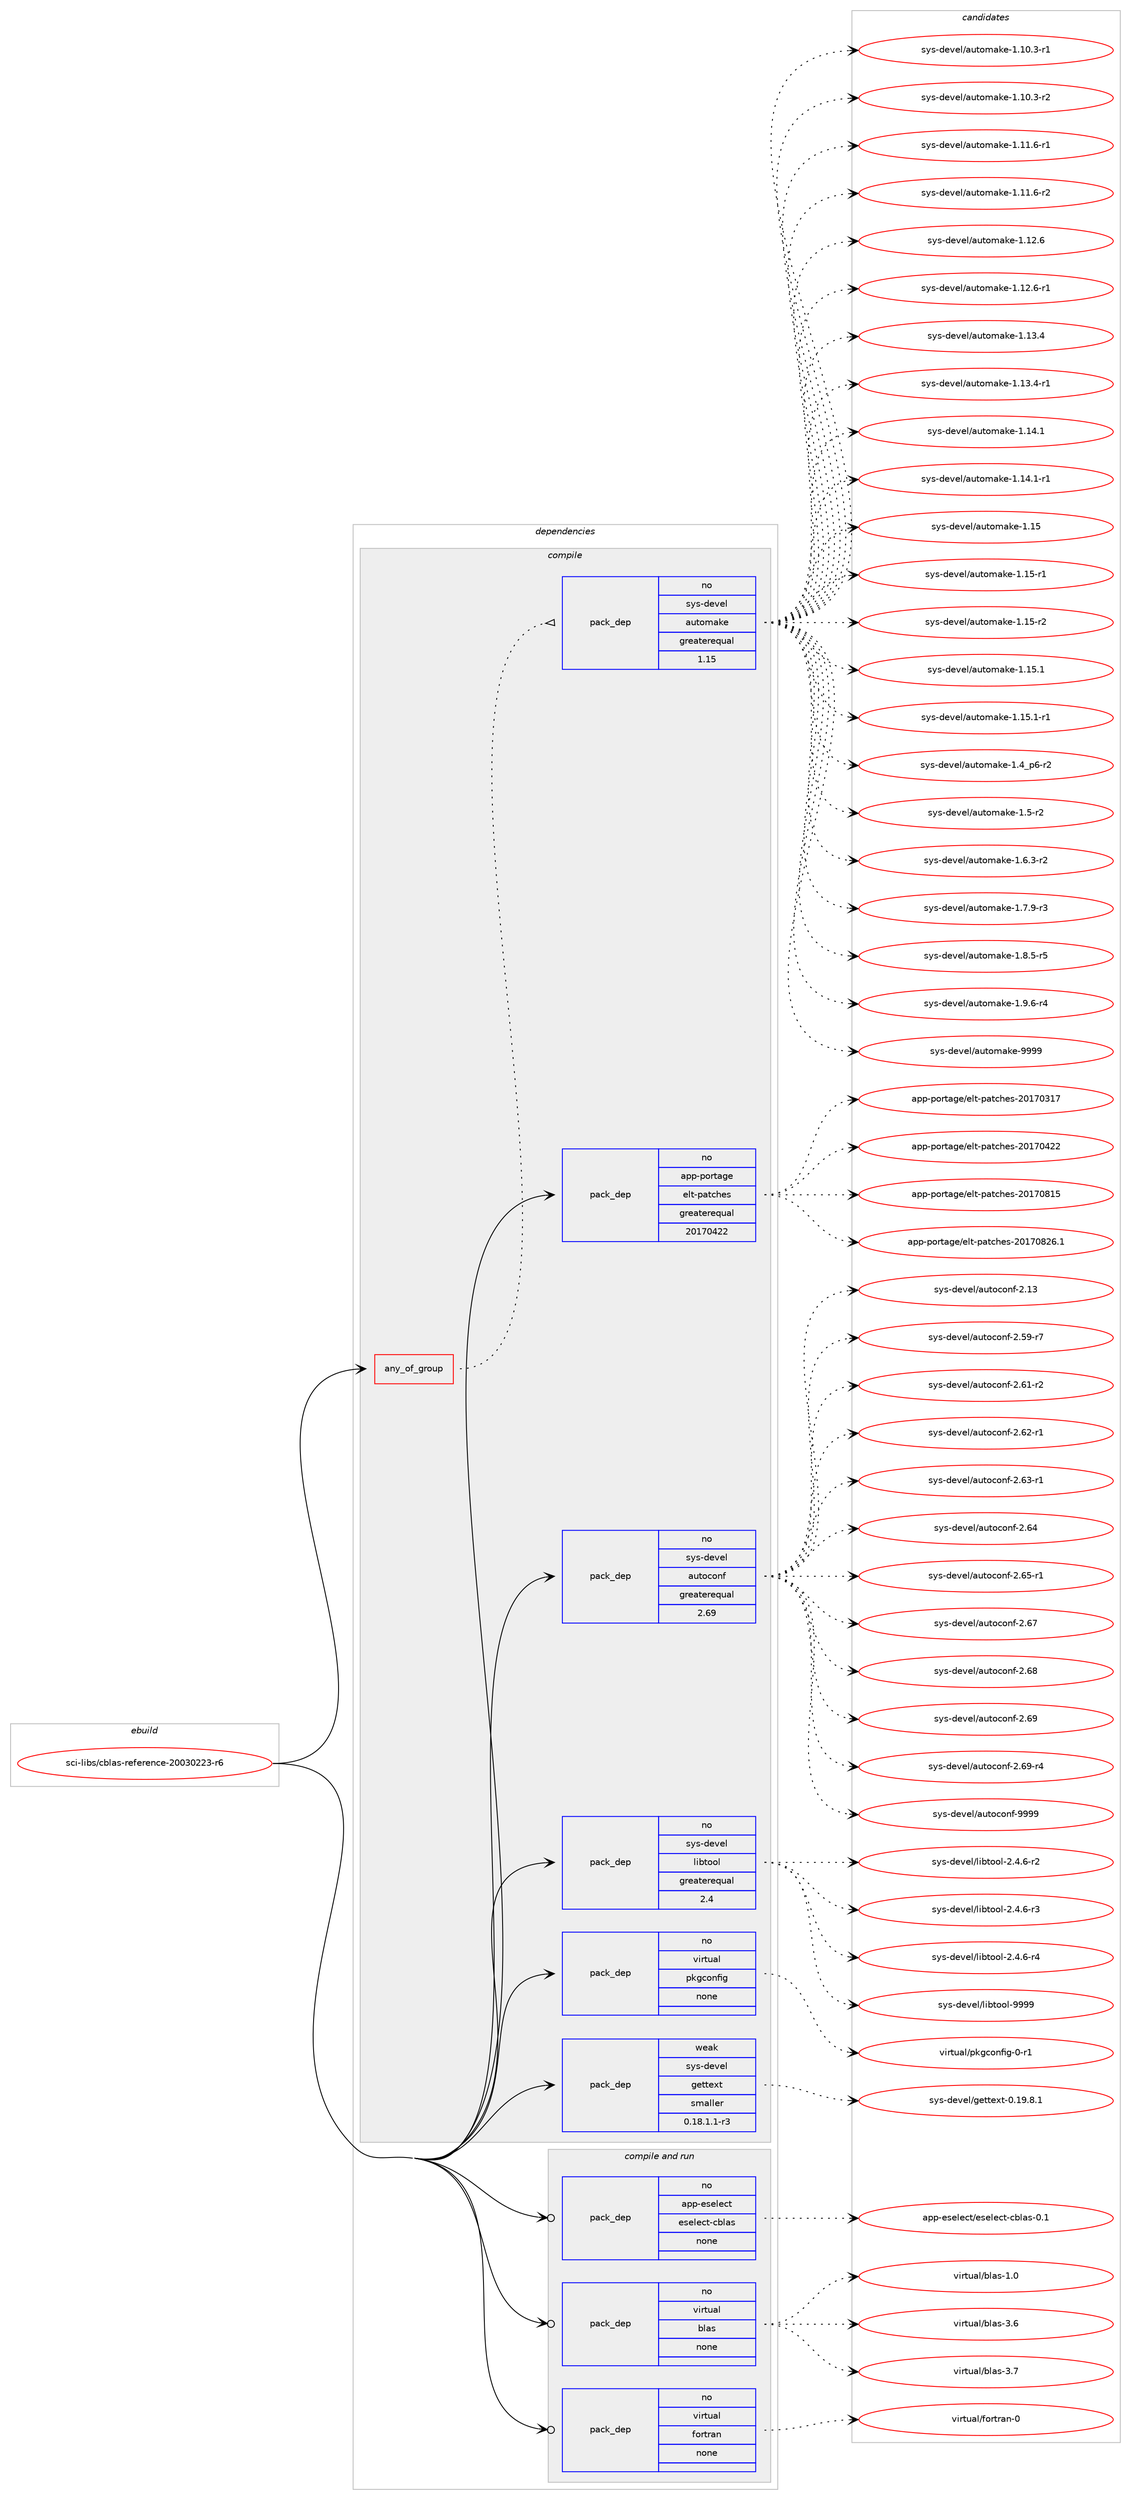 digraph prolog {

# *************
# Graph options
# *************

newrank=true;
concentrate=true;
compound=true;
graph [rankdir=LR,fontname=Helvetica,fontsize=10,ranksep=1.5];#, ranksep=2.5, nodesep=0.2];
edge  [arrowhead=vee];
node  [fontname=Helvetica,fontsize=10];

# **********
# The ebuild
# **********

subgraph cluster_leftcol {
color=gray;
rank=same;
label=<<i>ebuild</i>>;
id [label="sci-libs/cblas-reference-20030223-r6", color=red, width=4, href="../sci-libs/cblas-reference-20030223-r6.svg"];
}

# ****************
# The dependencies
# ****************

subgraph cluster_midcol {
color=gray;
label=<<i>dependencies</i>>;
subgraph cluster_compile {
fillcolor="#eeeeee";
style=filled;
label=<<i>compile</i>>;
subgraph any7587 {
dependency450287 [label=<<TABLE BORDER="0" CELLBORDER="1" CELLSPACING="0" CELLPADDING="4"><TR><TD CELLPADDING="10">any_of_group</TD></TR></TABLE>>, shape=none, color=red];subgraph pack332236 {
dependency450288 [label=<<TABLE BORDER="0" CELLBORDER="1" CELLSPACING="0" CELLPADDING="4" WIDTH="220"><TR><TD ROWSPAN="6" CELLPADDING="30">pack_dep</TD></TR><TR><TD WIDTH="110">no</TD></TR><TR><TD>sys-devel</TD></TR><TR><TD>automake</TD></TR><TR><TD>greaterequal</TD></TR><TR><TD>1.15</TD></TR></TABLE>>, shape=none, color=blue];
}
dependency450287:e -> dependency450288:w [weight=20,style="dotted",arrowhead="oinv"];
}
id:e -> dependency450287:w [weight=20,style="solid",arrowhead="vee"];
subgraph pack332237 {
dependency450289 [label=<<TABLE BORDER="0" CELLBORDER="1" CELLSPACING="0" CELLPADDING="4" WIDTH="220"><TR><TD ROWSPAN="6" CELLPADDING="30">pack_dep</TD></TR><TR><TD WIDTH="110">no</TD></TR><TR><TD>app-portage</TD></TR><TR><TD>elt-patches</TD></TR><TR><TD>greaterequal</TD></TR><TR><TD>20170422</TD></TR></TABLE>>, shape=none, color=blue];
}
id:e -> dependency450289:w [weight=20,style="solid",arrowhead="vee"];
subgraph pack332238 {
dependency450290 [label=<<TABLE BORDER="0" CELLBORDER="1" CELLSPACING="0" CELLPADDING="4" WIDTH="220"><TR><TD ROWSPAN="6" CELLPADDING="30">pack_dep</TD></TR><TR><TD WIDTH="110">no</TD></TR><TR><TD>sys-devel</TD></TR><TR><TD>autoconf</TD></TR><TR><TD>greaterequal</TD></TR><TR><TD>2.69</TD></TR></TABLE>>, shape=none, color=blue];
}
id:e -> dependency450290:w [weight=20,style="solid",arrowhead="vee"];
subgraph pack332239 {
dependency450291 [label=<<TABLE BORDER="0" CELLBORDER="1" CELLSPACING="0" CELLPADDING="4" WIDTH="220"><TR><TD ROWSPAN="6" CELLPADDING="30">pack_dep</TD></TR><TR><TD WIDTH="110">no</TD></TR><TR><TD>sys-devel</TD></TR><TR><TD>libtool</TD></TR><TR><TD>greaterequal</TD></TR><TR><TD>2.4</TD></TR></TABLE>>, shape=none, color=blue];
}
id:e -> dependency450291:w [weight=20,style="solid",arrowhead="vee"];
subgraph pack332240 {
dependency450292 [label=<<TABLE BORDER="0" CELLBORDER="1" CELLSPACING="0" CELLPADDING="4" WIDTH="220"><TR><TD ROWSPAN="6" CELLPADDING="30">pack_dep</TD></TR><TR><TD WIDTH="110">no</TD></TR><TR><TD>virtual</TD></TR><TR><TD>pkgconfig</TD></TR><TR><TD>none</TD></TR><TR><TD></TD></TR></TABLE>>, shape=none, color=blue];
}
id:e -> dependency450292:w [weight=20,style="solid",arrowhead="vee"];
subgraph pack332241 {
dependency450293 [label=<<TABLE BORDER="0" CELLBORDER="1" CELLSPACING="0" CELLPADDING="4" WIDTH="220"><TR><TD ROWSPAN="6" CELLPADDING="30">pack_dep</TD></TR><TR><TD WIDTH="110">weak</TD></TR><TR><TD>sys-devel</TD></TR><TR><TD>gettext</TD></TR><TR><TD>smaller</TD></TR><TR><TD>0.18.1.1-r3</TD></TR></TABLE>>, shape=none, color=blue];
}
id:e -> dependency450293:w [weight=20,style="solid",arrowhead="vee"];
}
subgraph cluster_compileandrun {
fillcolor="#eeeeee";
style=filled;
label=<<i>compile and run</i>>;
subgraph pack332242 {
dependency450294 [label=<<TABLE BORDER="0" CELLBORDER="1" CELLSPACING="0" CELLPADDING="4" WIDTH="220"><TR><TD ROWSPAN="6" CELLPADDING="30">pack_dep</TD></TR><TR><TD WIDTH="110">no</TD></TR><TR><TD>app-eselect</TD></TR><TR><TD>eselect-cblas</TD></TR><TR><TD>none</TD></TR><TR><TD></TD></TR></TABLE>>, shape=none, color=blue];
}
id:e -> dependency450294:w [weight=20,style="solid",arrowhead="odotvee"];
subgraph pack332243 {
dependency450295 [label=<<TABLE BORDER="0" CELLBORDER="1" CELLSPACING="0" CELLPADDING="4" WIDTH="220"><TR><TD ROWSPAN="6" CELLPADDING="30">pack_dep</TD></TR><TR><TD WIDTH="110">no</TD></TR><TR><TD>virtual</TD></TR><TR><TD>blas</TD></TR><TR><TD>none</TD></TR><TR><TD></TD></TR></TABLE>>, shape=none, color=blue];
}
id:e -> dependency450295:w [weight=20,style="solid",arrowhead="odotvee"];
subgraph pack332244 {
dependency450296 [label=<<TABLE BORDER="0" CELLBORDER="1" CELLSPACING="0" CELLPADDING="4" WIDTH="220"><TR><TD ROWSPAN="6" CELLPADDING="30">pack_dep</TD></TR><TR><TD WIDTH="110">no</TD></TR><TR><TD>virtual</TD></TR><TR><TD>fortran</TD></TR><TR><TD>none</TD></TR><TR><TD></TD></TR></TABLE>>, shape=none, color=blue];
}
id:e -> dependency450296:w [weight=20,style="solid",arrowhead="odotvee"];
}
subgraph cluster_run {
fillcolor="#eeeeee";
style=filled;
label=<<i>run</i>>;
}
}

# **************
# The candidates
# **************

subgraph cluster_choices {
rank=same;
color=gray;
label=<<i>candidates</i>>;

subgraph choice332236 {
color=black;
nodesep=1;
choice11512111545100101118101108479711711611110997107101454946494846514511449 [label="sys-devel/automake-1.10.3-r1", color=red, width=4,href="../sys-devel/automake-1.10.3-r1.svg"];
choice11512111545100101118101108479711711611110997107101454946494846514511450 [label="sys-devel/automake-1.10.3-r2", color=red, width=4,href="../sys-devel/automake-1.10.3-r2.svg"];
choice11512111545100101118101108479711711611110997107101454946494946544511449 [label="sys-devel/automake-1.11.6-r1", color=red, width=4,href="../sys-devel/automake-1.11.6-r1.svg"];
choice11512111545100101118101108479711711611110997107101454946494946544511450 [label="sys-devel/automake-1.11.6-r2", color=red, width=4,href="../sys-devel/automake-1.11.6-r2.svg"];
choice1151211154510010111810110847971171161111099710710145494649504654 [label="sys-devel/automake-1.12.6", color=red, width=4,href="../sys-devel/automake-1.12.6.svg"];
choice11512111545100101118101108479711711611110997107101454946495046544511449 [label="sys-devel/automake-1.12.6-r1", color=red, width=4,href="../sys-devel/automake-1.12.6-r1.svg"];
choice1151211154510010111810110847971171161111099710710145494649514652 [label="sys-devel/automake-1.13.4", color=red, width=4,href="../sys-devel/automake-1.13.4.svg"];
choice11512111545100101118101108479711711611110997107101454946495146524511449 [label="sys-devel/automake-1.13.4-r1", color=red, width=4,href="../sys-devel/automake-1.13.4-r1.svg"];
choice1151211154510010111810110847971171161111099710710145494649524649 [label="sys-devel/automake-1.14.1", color=red, width=4,href="../sys-devel/automake-1.14.1.svg"];
choice11512111545100101118101108479711711611110997107101454946495246494511449 [label="sys-devel/automake-1.14.1-r1", color=red, width=4,href="../sys-devel/automake-1.14.1-r1.svg"];
choice115121115451001011181011084797117116111109971071014549464953 [label="sys-devel/automake-1.15", color=red, width=4,href="../sys-devel/automake-1.15.svg"];
choice1151211154510010111810110847971171161111099710710145494649534511449 [label="sys-devel/automake-1.15-r1", color=red, width=4,href="../sys-devel/automake-1.15-r1.svg"];
choice1151211154510010111810110847971171161111099710710145494649534511450 [label="sys-devel/automake-1.15-r2", color=red, width=4,href="../sys-devel/automake-1.15-r2.svg"];
choice1151211154510010111810110847971171161111099710710145494649534649 [label="sys-devel/automake-1.15.1", color=red, width=4,href="../sys-devel/automake-1.15.1.svg"];
choice11512111545100101118101108479711711611110997107101454946495346494511449 [label="sys-devel/automake-1.15.1-r1", color=red, width=4,href="../sys-devel/automake-1.15.1-r1.svg"];
choice115121115451001011181011084797117116111109971071014549465295112544511450 [label="sys-devel/automake-1.4_p6-r2", color=red, width=4,href="../sys-devel/automake-1.4_p6-r2.svg"];
choice11512111545100101118101108479711711611110997107101454946534511450 [label="sys-devel/automake-1.5-r2", color=red, width=4,href="../sys-devel/automake-1.5-r2.svg"];
choice115121115451001011181011084797117116111109971071014549465446514511450 [label="sys-devel/automake-1.6.3-r2", color=red, width=4,href="../sys-devel/automake-1.6.3-r2.svg"];
choice115121115451001011181011084797117116111109971071014549465546574511451 [label="sys-devel/automake-1.7.9-r3", color=red, width=4,href="../sys-devel/automake-1.7.9-r3.svg"];
choice115121115451001011181011084797117116111109971071014549465646534511453 [label="sys-devel/automake-1.8.5-r5", color=red, width=4,href="../sys-devel/automake-1.8.5-r5.svg"];
choice115121115451001011181011084797117116111109971071014549465746544511452 [label="sys-devel/automake-1.9.6-r4", color=red, width=4,href="../sys-devel/automake-1.9.6-r4.svg"];
choice115121115451001011181011084797117116111109971071014557575757 [label="sys-devel/automake-9999", color=red, width=4,href="../sys-devel/automake-9999.svg"];
dependency450288:e -> choice11512111545100101118101108479711711611110997107101454946494846514511449:w [style=dotted,weight="100"];
dependency450288:e -> choice11512111545100101118101108479711711611110997107101454946494846514511450:w [style=dotted,weight="100"];
dependency450288:e -> choice11512111545100101118101108479711711611110997107101454946494946544511449:w [style=dotted,weight="100"];
dependency450288:e -> choice11512111545100101118101108479711711611110997107101454946494946544511450:w [style=dotted,weight="100"];
dependency450288:e -> choice1151211154510010111810110847971171161111099710710145494649504654:w [style=dotted,weight="100"];
dependency450288:e -> choice11512111545100101118101108479711711611110997107101454946495046544511449:w [style=dotted,weight="100"];
dependency450288:e -> choice1151211154510010111810110847971171161111099710710145494649514652:w [style=dotted,weight="100"];
dependency450288:e -> choice11512111545100101118101108479711711611110997107101454946495146524511449:w [style=dotted,weight="100"];
dependency450288:e -> choice1151211154510010111810110847971171161111099710710145494649524649:w [style=dotted,weight="100"];
dependency450288:e -> choice11512111545100101118101108479711711611110997107101454946495246494511449:w [style=dotted,weight="100"];
dependency450288:e -> choice115121115451001011181011084797117116111109971071014549464953:w [style=dotted,weight="100"];
dependency450288:e -> choice1151211154510010111810110847971171161111099710710145494649534511449:w [style=dotted,weight="100"];
dependency450288:e -> choice1151211154510010111810110847971171161111099710710145494649534511450:w [style=dotted,weight="100"];
dependency450288:e -> choice1151211154510010111810110847971171161111099710710145494649534649:w [style=dotted,weight="100"];
dependency450288:e -> choice11512111545100101118101108479711711611110997107101454946495346494511449:w [style=dotted,weight="100"];
dependency450288:e -> choice115121115451001011181011084797117116111109971071014549465295112544511450:w [style=dotted,weight="100"];
dependency450288:e -> choice11512111545100101118101108479711711611110997107101454946534511450:w [style=dotted,weight="100"];
dependency450288:e -> choice115121115451001011181011084797117116111109971071014549465446514511450:w [style=dotted,weight="100"];
dependency450288:e -> choice115121115451001011181011084797117116111109971071014549465546574511451:w [style=dotted,weight="100"];
dependency450288:e -> choice115121115451001011181011084797117116111109971071014549465646534511453:w [style=dotted,weight="100"];
dependency450288:e -> choice115121115451001011181011084797117116111109971071014549465746544511452:w [style=dotted,weight="100"];
dependency450288:e -> choice115121115451001011181011084797117116111109971071014557575757:w [style=dotted,weight="100"];
}
subgraph choice332237 {
color=black;
nodesep=1;
choice97112112451121111141169710310147101108116451129711699104101115455048495548514955 [label="app-portage/elt-patches-20170317", color=red, width=4,href="../app-portage/elt-patches-20170317.svg"];
choice97112112451121111141169710310147101108116451129711699104101115455048495548525050 [label="app-portage/elt-patches-20170422", color=red, width=4,href="../app-portage/elt-patches-20170422.svg"];
choice97112112451121111141169710310147101108116451129711699104101115455048495548564953 [label="app-portage/elt-patches-20170815", color=red, width=4,href="../app-portage/elt-patches-20170815.svg"];
choice971121124511211111411697103101471011081164511297116991041011154550484955485650544649 [label="app-portage/elt-patches-20170826.1", color=red, width=4,href="../app-portage/elt-patches-20170826.1.svg"];
dependency450289:e -> choice97112112451121111141169710310147101108116451129711699104101115455048495548514955:w [style=dotted,weight="100"];
dependency450289:e -> choice97112112451121111141169710310147101108116451129711699104101115455048495548525050:w [style=dotted,weight="100"];
dependency450289:e -> choice97112112451121111141169710310147101108116451129711699104101115455048495548564953:w [style=dotted,weight="100"];
dependency450289:e -> choice971121124511211111411697103101471011081164511297116991041011154550484955485650544649:w [style=dotted,weight="100"];
}
subgraph choice332238 {
color=black;
nodesep=1;
choice115121115451001011181011084797117116111991111101024550464951 [label="sys-devel/autoconf-2.13", color=red, width=4,href="../sys-devel/autoconf-2.13.svg"];
choice1151211154510010111810110847971171161119911111010245504653574511455 [label="sys-devel/autoconf-2.59-r7", color=red, width=4,href="../sys-devel/autoconf-2.59-r7.svg"];
choice1151211154510010111810110847971171161119911111010245504654494511450 [label="sys-devel/autoconf-2.61-r2", color=red, width=4,href="../sys-devel/autoconf-2.61-r2.svg"];
choice1151211154510010111810110847971171161119911111010245504654504511449 [label="sys-devel/autoconf-2.62-r1", color=red, width=4,href="../sys-devel/autoconf-2.62-r1.svg"];
choice1151211154510010111810110847971171161119911111010245504654514511449 [label="sys-devel/autoconf-2.63-r1", color=red, width=4,href="../sys-devel/autoconf-2.63-r1.svg"];
choice115121115451001011181011084797117116111991111101024550465452 [label="sys-devel/autoconf-2.64", color=red, width=4,href="../sys-devel/autoconf-2.64.svg"];
choice1151211154510010111810110847971171161119911111010245504654534511449 [label="sys-devel/autoconf-2.65-r1", color=red, width=4,href="../sys-devel/autoconf-2.65-r1.svg"];
choice115121115451001011181011084797117116111991111101024550465455 [label="sys-devel/autoconf-2.67", color=red, width=4,href="../sys-devel/autoconf-2.67.svg"];
choice115121115451001011181011084797117116111991111101024550465456 [label="sys-devel/autoconf-2.68", color=red, width=4,href="../sys-devel/autoconf-2.68.svg"];
choice115121115451001011181011084797117116111991111101024550465457 [label="sys-devel/autoconf-2.69", color=red, width=4,href="../sys-devel/autoconf-2.69.svg"];
choice1151211154510010111810110847971171161119911111010245504654574511452 [label="sys-devel/autoconf-2.69-r4", color=red, width=4,href="../sys-devel/autoconf-2.69-r4.svg"];
choice115121115451001011181011084797117116111991111101024557575757 [label="sys-devel/autoconf-9999", color=red, width=4,href="../sys-devel/autoconf-9999.svg"];
dependency450290:e -> choice115121115451001011181011084797117116111991111101024550464951:w [style=dotted,weight="100"];
dependency450290:e -> choice1151211154510010111810110847971171161119911111010245504653574511455:w [style=dotted,weight="100"];
dependency450290:e -> choice1151211154510010111810110847971171161119911111010245504654494511450:w [style=dotted,weight="100"];
dependency450290:e -> choice1151211154510010111810110847971171161119911111010245504654504511449:w [style=dotted,weight="100"];
dependency450290:e -> choice1151211154510010111810110847971171161119911111010245504654514511449:w [style=dotted,weight="100"];
dependency450290:e -> choice115121115451001011181011084797117116111991111101024550465452:w [style=dotted,weight="100"];
dependency450290:e -> choice1151211154510010111810110847971171161119911111010245504654534511449:w [style=dotted,weight="100"];
dependency450290:e -> choice115121115451001011181011084797117116111991111101024550465455:w [style=dotted,weight="100"];
dependency450290:e -> choice115121115451001011181011084797117116111991111101024550465456:w [style=dotted,weight="100"];
dependency450290:e -> choice115121115451001011181011084797117116111991111101024550465457:w [style=dotted,weight="100"];
dependency450290:e -> choice1151211154510010111810110847971171161119911111010245504654574511452:w [style=dotted,weight="100"];
dependency450290:e -> choice115121115451001011181011084797117116111991111101024557575757:w [style=dotted,weight="100"];
}
subgraph choice332239 {
color=black;
nodesep=1;
choice1151211154510010111810110847108105981161111111084550465246544511450 [label="sys-devel/libtool-2.4.6-r2", color=red, width=4,href="../sys-devel/libtool-2.4.6-r2.svg"];
choice1151211154510010111810110847108105981161111111084550465246544511451 [label="sys-devel/libtool-2.4.6-r3", color=red, width=4,href="../sys-devel/libtool-2.4.6-r3.svg"];
choice1151211154510010111810110847108105981161111111084550465246544511452 [label="sys-devel/libtool-2.4.6-r4", color=red, width=4,href="../sys-devel/libtool-2.4.6-r4.svg"];
choice1151211154510010111810110847108105981161111111084557575757 [label="sys-devel/libtool-9999", color=red, width=4,href="../sys-devel/libtool-9999.svg"];
dependency450291:e -> choice1151211154510010111810110847108105981161111111084550465246544511450:w [style=dotted,weight="100"];
dependency450291:e -> choice1151211154510010111810110847108105981161111111084550465246544511451:w [style=dotted,weight="100"];
dependency450291:e -> choice1151211154510010111810110847108105981161111111084550465246544511452:w [style=dotted,weight="100"];
dependency450291:e -> choice1151211154510010111810110847108105981161111111084557575757:w [style=dotted,weight="100"];
}
subgraph choice332240 {
color=black;
nodesep=1;
choice11810511411611797108471121071039911111010210510345484511449 [label="virtual/pkgconfig-0-r1", color=red, width=4,href="../virtual/pkgconfig-0-r1.svg"];
dependency450292:e -> choice11810511411611797108471121071039911111010210510345484511449:w [style=dotted,weight="100"];
}
subgraph choice332241 {
color=black;
nodesep=1;
choice1151211154510010111810110847103101116116101120116454846495746564649 [label="sys-devel/gettext-0.19.8.1", color=red, width=4,href="../sys-devel/gettext-0.19.8.1.svg"];
dependency450293:e -> choice1151211154510010111810110847103101116116101120116454846495746564649:w [style=dotted,weight="100"];
}
subgraph choice332242 {
color=black;
nodesep=1;
choice97112112451011151011081019911647101115101108101991164599981089711545484649 [label="app-eselect/eselect-cblas-0.1", color=red, width=4,href="../app-eselect/eselect-cblas-0.1.svg"];
dependency450294:e -> choice97112112451011151011081019911647101115101108101991164599981089711545484649:w [style=dotted,weight="100"];
}
subgraph choice332243 {
color=black;
nodesep=1;
choice1181051141161179710847981089711545494648 [label="virtual/blas-1.0", color=red, width=4,href="../virtual/blas-1.0.svg"];
choice1181051141161179710847981089711545514654 [label="virtual/blas-3.6", color=red, width=4,href="../virtual/blas-3.6.svg"];
choice1181051141161179710847981089711545514655 [label="virtual/blas-3.7", color=red, width=4,href="../virtual/blas-3.7.svg"];
dependency450295:e -> choice1181051141161179710847981089711545494648:w [style=dotted,weight="100"];
dependency450295:e -> choice1181051141161179710847981089711545514654:w [style=dotted,weight="100"];
dependency450295:e -> choice1181051141161179710847981089711545514655:w [style=dotted,weight="100"];
}
subgraph choice332244 {
color=black;
nodesep=1;
choice1181051141161179710847102111114116114971104548 [label="virtual/fortran-0", color=red, width=4,href="../virtual/fortran-0.svg"];
dependency450296:e -> choice1181051141161179710847102111114116114971104548:w [style=dotted,weight="100"];
}
}

}
